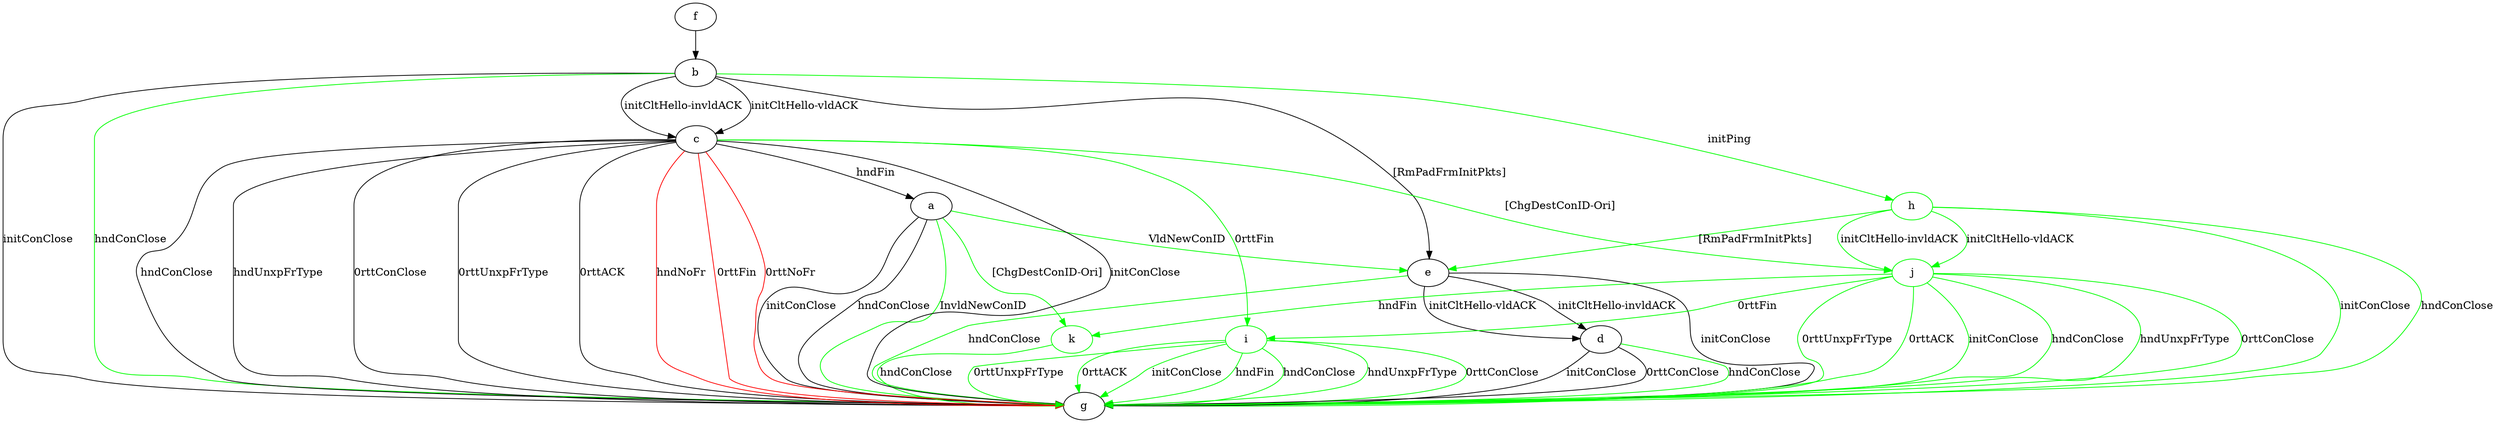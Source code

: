 digraph "" {
	a -> e	[key=0,
		color=green,
		label="VldNewConID "];
	a -> g	[key=0,
		label="initConClose "];
	a -> g	[key=1,
		label="hndConClose "];
	a -> g	[key=2,
		color=green,
		label="InvldNewConID "];
	k	[color=green];
	a -> k	[key=0,
		color=green,
		label="[ChgDestConID-Ori] "];
	b -> c	[key=0,
		label="initCltHello-vldACK "];
	b -> c	[key=1,
		label="initCltHello-invldACK "];
	b -> e	[key=0,
		label="[RmPadFrmInitPkts] "];
	b -> g	[key=0,
		label="initConClose "];
	b -> g	[key=1,
		color=green,
		label="hndConClose "];
	h	[color=green];
	b -> h	[key=0,
		color=green,
		label="initPing "];
	c -> a	[key=0,
		label="hndFin "];
	c -> g	[key=0,
		label="initConClose "];
	c -> g	[key=1,
		label="hndConClose "];
	c -> g	[key=2,
		label="hndUnxpFrType "];
	c -> g	[key=3,
		label="0rttConClose "];
	c -> g	[key=4,
		label="0rttUnxpFrType "];
	c -> g	[key=5,
		label="0rttACK "];
	c -> g	[key=6,
		color=red,
		label="hndNoFr "];
	c -> g	[key=7,
		color=red,
		label="0rttFin "];
	c -> g	[key=8,
		color=red,
		label="0rttNoFr "];
	i	[color=green];
	c -> i	[key=0,
		color=green,
		label="0rttFin "];
	j	[color=green];
	c -> j	[key=0,
		color=green,
		label="[ChgDestConID-Ori] "];
	d -> g	[key=0,
		label="initConClose "];
	d -> g	[key=1,
		label="0rttConClose "];
	d -> g	[key=2,
		color=green,
		label="hndConClose "];
	e -> d	[key=0,
		label="initCltHello-vldACK "];
	e -> d	[key=1,
		label="initCltHello-invldACK "];
	e -> g	[key=0,
		label="initConClose "];
	e -> g	[key=1,
		color=green,
		label="hndConClose "];
	f -> b	[key=0];
	h -> e	[key=0,
		color=green,
		label="[RmPadFrmInitPkts] "];
	h -> g	[key=0,
		color=green,
		label="initConClose "];
	h -> g	[key=1,
		color=green,
		label="hndConClose "];
	h -> j	[key=0,
		color=green,
		label="initCltHello-vldACK "];
	h -> j	[key=1,
		color=green,
		label="initCltHello-invldACK "];
	i -> g	[key=0,
		color=green,
		label="initConClose "];
	i -> g	[key=1,
		color=green,
		label="hndFin "];
	i -> g	[key=2,
		color=green,
		label="hndConClose "];
	i -> g	[key=3,
		color=green,
		label="hndUnxpFrType "];
	i -> g	[key=4,
		color=green,
		label="0rttConClose "];
	i -> g	[key=5,
		color=green,
		label="0rttUnxpFrType "];
	i -> g	[key=6,
		color=green,
		label="0rttACK "];
	j -> g	[key=0,
		color=green,
		label="initConClose "];
	j -> g	[key=1,
		color=green,
		label="hndConClose "];
	j -> g	[key=2,
		color=green,
		label="hndUnxpFrType "];
	j -> g	[key=3,
		color=green,
		label="0rttConClose "];
	j -> g	[key=4,
		color=green,
		label="0rttUnxpFrType "];
	j -> g	[key=5,
		color=green,
		label="0rttACK "];
	j -> i	[key=0,
		color=green,
		label="0rttFin "];
	j -> k	[key=0,
		color=green,
		label="hndFin "];
	k -> g	[key=0,
		color=green,
		label="hndConClose "];
}
